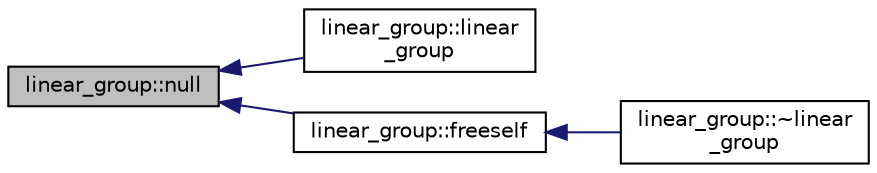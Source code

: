 digraph "linear_group::null"
{
  edge [fontname="Helvetica",fontsize="10",labelfontname="Helvetica",labelfontsize="10"];
  node [fontname="Helvetica",fontsize="10",shape=record];
  rankdir="LR";
  Node2024 [label="linear_group::null",height=0.2,width=0.4,color="black", fillcolor="grey75", style="filled", fontcolor="black"];
  Node2024 -> Node2025 [dir="back",color="midnightblue",fontsize="10",style="solid",fontname="Helvetica"];
  Node2025 [label="linear_group::linear\l_group",height=0.2,width=0.4,color="black", fillcolor="white", style="filled",URL="$df/d5a/classlinear__group.html#acbe205533d0f1d8313051fa6f7448165"];
  Node2024 -> Node2026 [dir="back",color="midnightblue",fontsize="10",style="solid",fontname="Helvetica"];
  Node2026 [label="linear_group::freeself",height=0.2,width=0.4,color="black", fillcolor="white", style="filled",URL="$df/d5a/classlinear__group.html#a453d3fd4cc1917a1b8c22bd921bc1500"];
  Node2026 -> Node2027 [dir="back",color="midnightblue",fontsize="10",style="solid",fontname="Helvetica"];
  Node2027 [label="linear_group::~linear\l_group",height=0.2,width=0.4,color="black", fillcolor="white", style="filled",URL="$df/d5a/classlinear__group.html#a413afc645f8caf28e0f55c57ada57bf8"];
}
